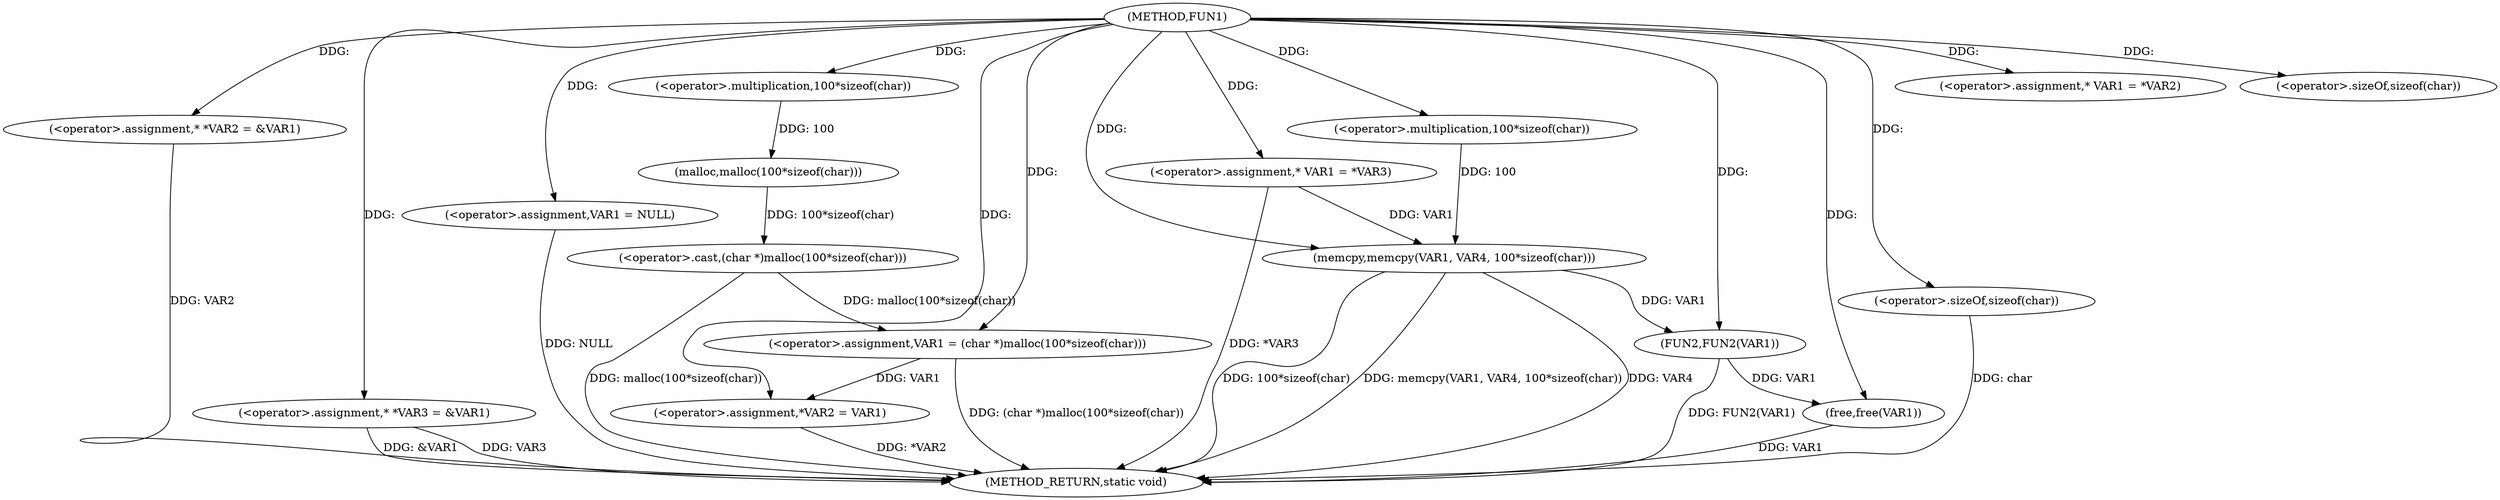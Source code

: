 digraph FUN1 {  
"1000100" [label = "(METHOD,FUN1)" ]
"1000154" [label = "(METHOD_RETURN,static void)" ]
"1000104" [label = "(<operator>.assignment,* *VAR2 = &VAR1)" ]
"1000109" [label = "(<operator>.assignment,* *VAR3 = &VAR1)" ]
"1000113" [label = "(<operator>.assignment,VAR1 = NULL)" ]
"1000118" [label = "(<operator>.assignment,* VAR1 = *VAR2)" ]
"1000122" [label = "(<operator>.assignment,VAR1 = (char *)malloc(100*sizeof(char)))" ]
"1000124" [label = "(<operator>.cast,(char *)malloc(100*sizeof(char)))" ]
"1000126" [label = "(malloc,malloc(100*sizeof(char)))" ]
"1000127" [label = "(<operator>.multiplication,100*sizeof(char))" ]
"1000129" [label = "(<operator>.sizeOf,sizeof(char))" ]
"1000131" [label = "(<operator>.assignment,*VAR2 = VAR1)" ]
"1000137" [label = "(<operator>.assignment,* VAR1 = *VAR3)" ]
"1000143" [label = "(memcpy,memcpy(VAR1, VAR4, 100*sizeof(char)))" ]
"1000146" [label = "(<operator>.multiplication,100*sizeof(char))" ]
"1000148" [label = "(<operator>.sizeOf,sizeof(char))" ]
"1000150" [label = "(FUN2,FUN2(VAR1))" ]
"1000152" [label = "(free,free(VAR1))" ]
  "1000124" -> "1000154"  [ label = "DDG: malloc(100*sizeof(char))"] 
  "1000104" -> "1000154"  [ label = "DDG: VAR2"] 
  "1000113" -> "1000154"  [ label = "DDG: NULL"] 
  "1000152" -> "1000154"  [ label = "DDG: VAR1"] 
  "1000150" -> "1000154"  [ label = "DDG: FUN2(VAR1)"] 
  "1000143" -> "1000154"  [ label = "DDG: 100*sizeof(char)"] 
  "1000109" -> "1000154"  [ label = "DDG: &VAR1"] 
  "1000131" -> "1000154"  [ label = "DDG: *VAR2"] 
  "1000137" -> "1000154"  [ label = "DDG: *VAR3"] 
  "1000148" -> "1000154"  [ label = "DDG: char"] 
  "1000109" -> "1000154"  [ label = "DDG: VAR3"] 
  "1000143" -> "1000154"  [ label = "DDG: memcpy(VAR1, VAR4, 100*sizeof(char))"] 
  "1000143" -> "1000154"  [ label = "DDG: VAR4"] 
  "1000122" -> "1000154"  [ label = "DDG: (char *)malloc(100*sizeof(char))"] 
  "1000100" -> "1000104"  [ label = "DDG: "] 
  "1000100" -> "1000109"  [ label = "DDG: "] 
  "1000100" -> "1000113"  [ label = "DDG: "] 
  "1000100" -> "1000118"  [ label = "DDG: "] 
  "1000124" -> "1000122"  [ label = "DDG: malloc(100*sizeof(char))"] 
  "1000100" -> "1000122"  [ label = "DDG: "] 
  "1000126" -> "1000124"  [ label = "DDG: 100*sizeof(char)"] 
  "1000127" -> "1000126"  [ label = "DDG: 100"] 
  "1000100" -> "1000127"  [ label = "DDG: "] 
  "1000100" -> "1000129"  [ label = "DDG: "] 
  "1000122" -> "1000131"  [ label = "DDG: VAR1"] 
  "1000100" -> "1000131"  [ label = "DDG: "] 
  "1000100" -> "1000137"  [ label = "DDG: "] 
  "1000137" -> "1000143"  [ label = "DDG: VAR1"] 
  "1000100" -> "1000143"  [ label = "DDG: "] 
  "1000146" -> "1000143"  [ label = "DDG: 100"] 
  "1000100" -> "1000146"  [ label = "DDG: "] 
  "1000100" -> "1000148"  [ label = "DDG: "] 
  "1000143" -> "1000150"  [ label = "DDG: VAR1"] 
  "1000100" -> "1000150"  [ label = "DDG: "] 
  "1000150" -> "1000152"  [ label = "DDG: VAR1"] 
  "1000100" -> "1000152"  [ label = "DDG: "] 
}
